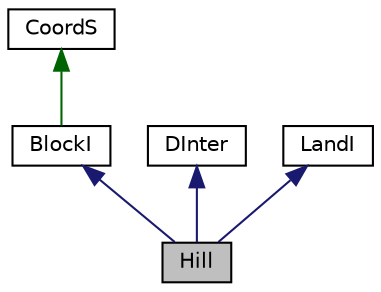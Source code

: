 digraph "Hill"
{
 // LATEX_PDF_SIZE
  edge [fontname="Helvetica",fontsize="10",labelfontname="Helvetica",labelfontsize="10"];
  node [fontname="Helvetica",fontsize="10",shape=record];
  Node1 [label="Hill",height=0.2,width=0.4,color="black", fillcolor="grey75", style="filled", fontcolor="black",tooltip="Modeluje pojęcie obiektu Hill - wzgorze będącego przeszkodą Tworzy obiekt złożony z losowej liczby wi..."];
  Node2 -> Node1 [dir="back",color="midnightblue",fontsize="10",style="solid",fontname="Helvetica"];
  Node2 [label="BlockI",height=0.2,width=0.4,color="black", fillcolor="white", style="filled",URL="$class_block_i.html",tooltip="Modeluje pojęcie klasy BlockI."];
  Node3 -> Node2 [dir="back",color="darkgreen",fontsize="10",style="solid",fontname="Helvetica"];
  Node3 [label="CoordS",height=0.2,width=0.4,color="black", fillcolor="white", style="filled",URL="$class_coord_s.html",tooltip="Modeluje pojęcie klasy CoordS."];
  Node4 -> Node1 [dir="back",color="midnightblue",fontsize="10",style="solid",fontname="Helvetica"];
  Node4 [label="DInter",height=0.2,width=0.4,color="black", fillcolor="white", style="filled",URL="$class_d_inter.html",tooltip="Modeluje pojęcie klasy DInter."];
  Node5 -> Node1 [dir="back",color="midnightblue",fontsize="10",style="solid",fontname="Helvetica"];
  Node5 [label="LandI",height=0.2,width=0.4,color="black", fillcolor="white", style="filled",URL="$class_land_i.html",tooltip="Modeluje pojęcie klasy LandI."];
}
